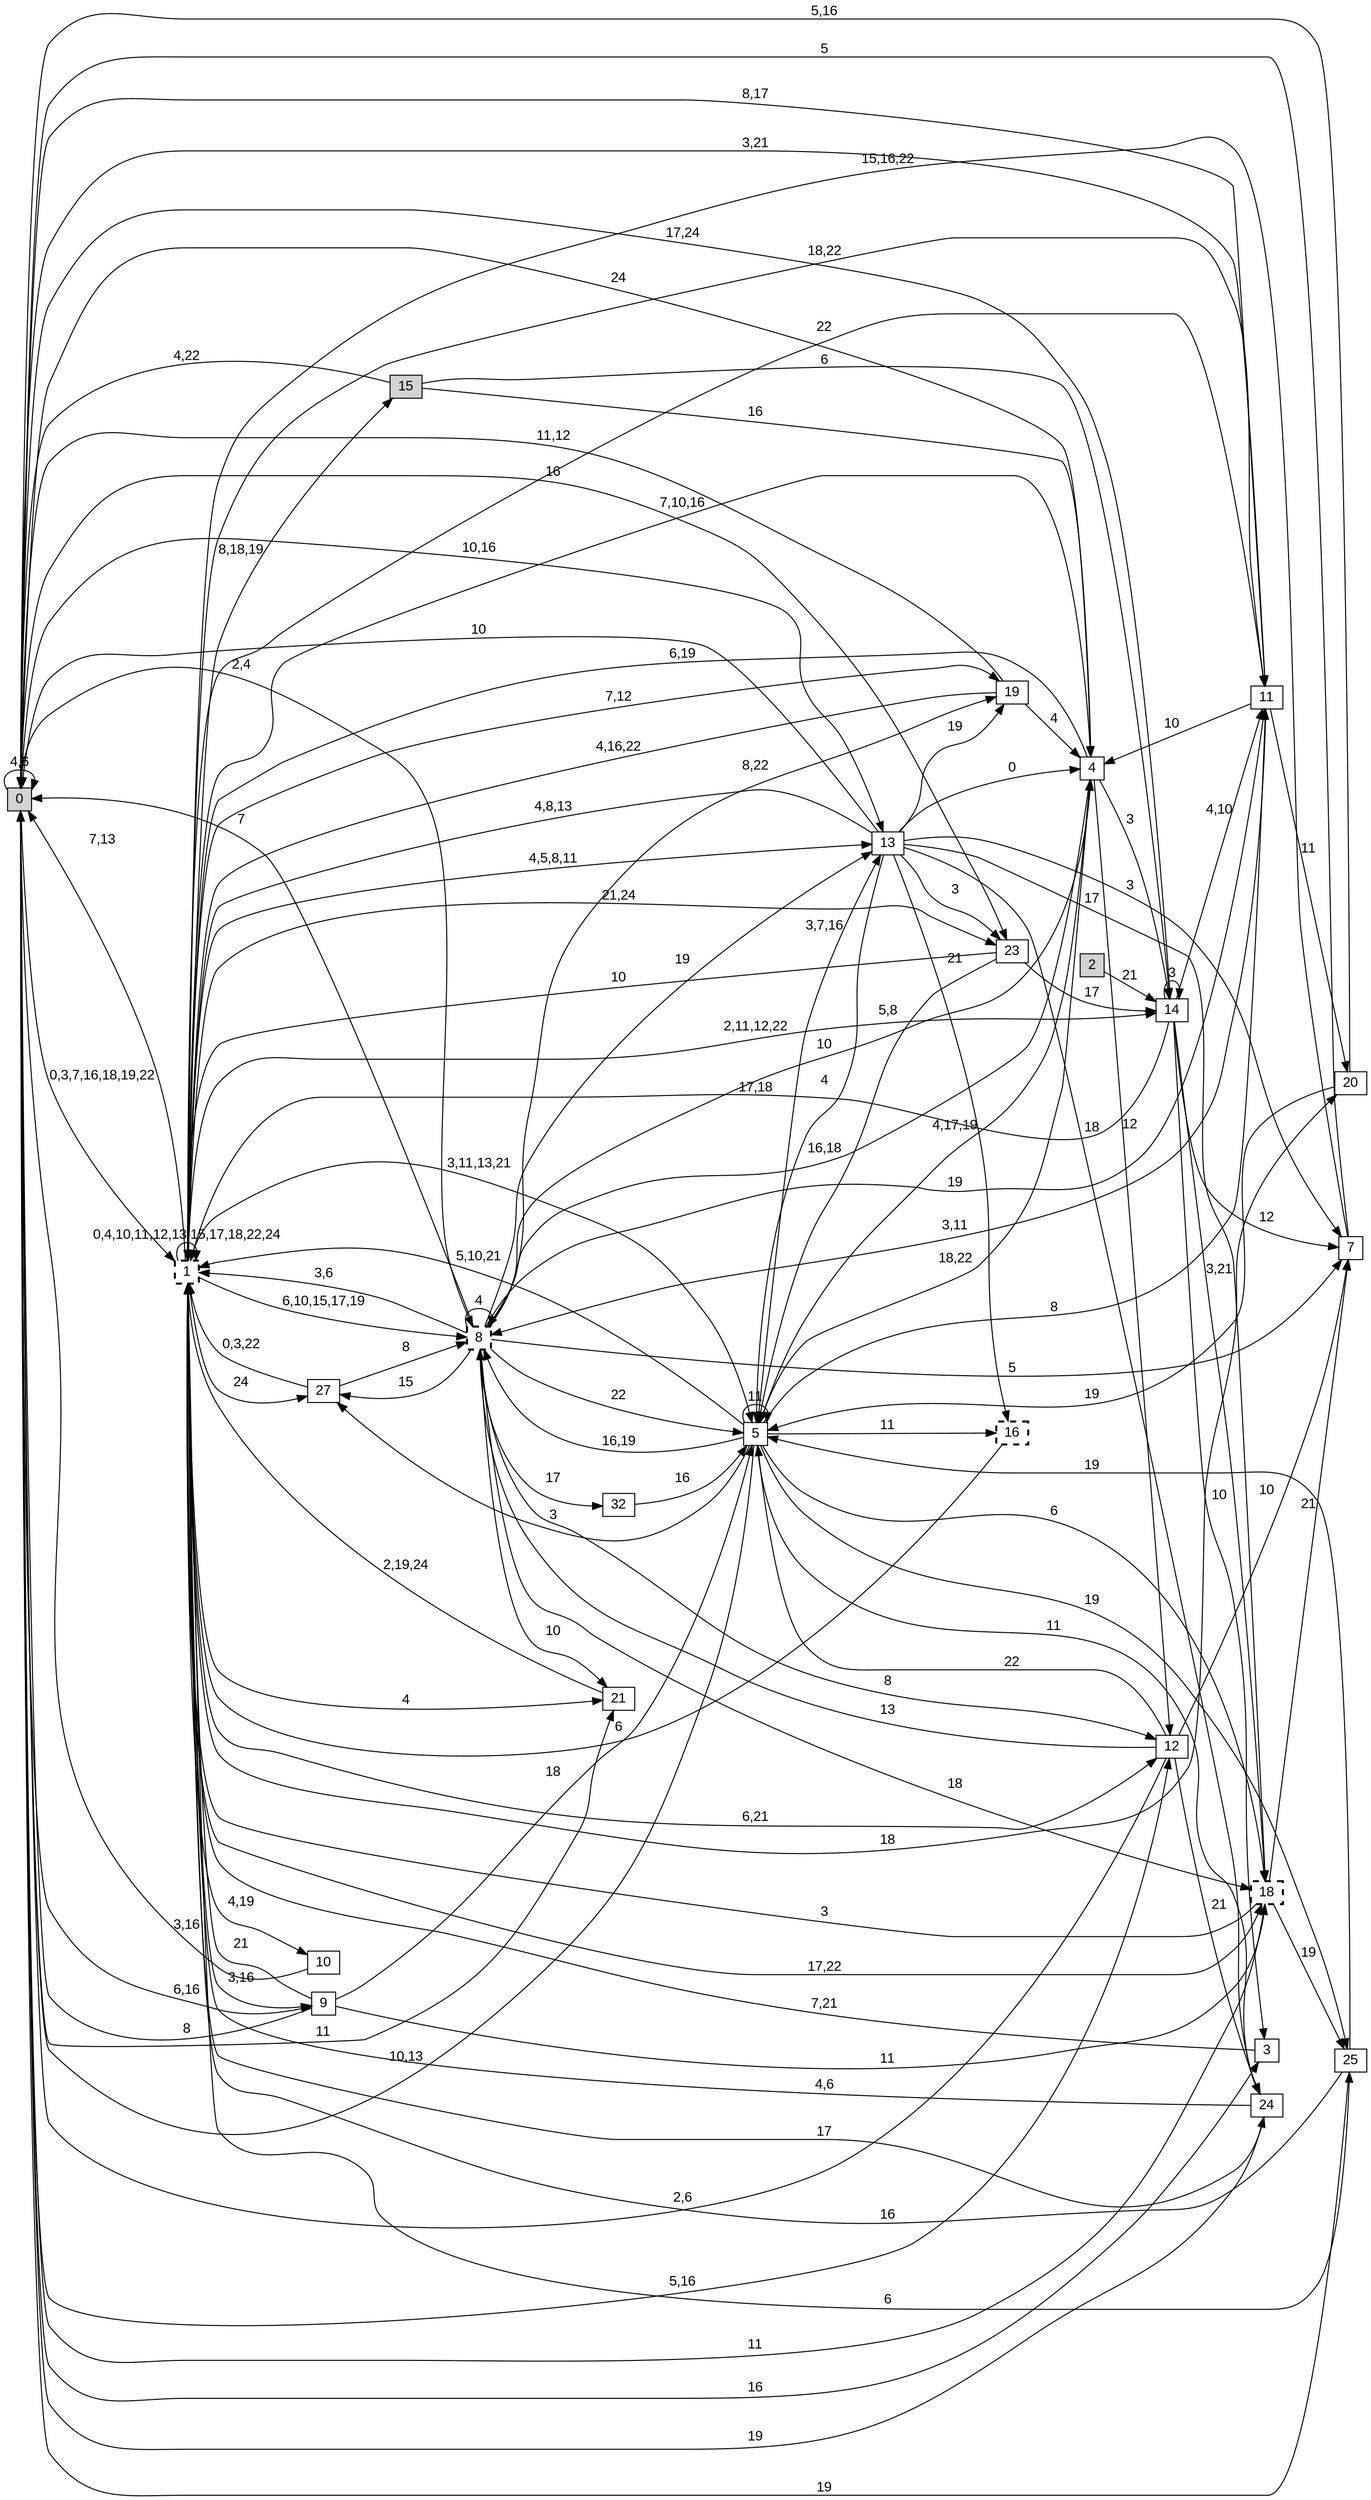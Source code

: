 digraph "NDFA" {
  rankdir=LR
  node [shape=box width=0.1 height=0.1 fontname=Arial]
  edge [fontname=Arial]
/* Estados */
 s0 [label="0" style="filled"] /* I:1 F:0 D:0 */
 s1 [label="1" style="bold,dashed"] /* I:0 F:1 D:0 */
 s2 [label="2" style="filled"] /* I:1 F:0 D:0 */
 s3 [label="3" ] /* I:0 F:0 D:0 */
 s4 [label="4" ] /* I:0 F:0 D:0 */
 s5 [label="5" ] /* I:0 F:0 D:0 */
 s7 [label="7" ] /* I:0 F:0 D:0 */
 s8 [label="8" style="bold,dashed"] /* I:0 F:1 D:0 */
 s9 [label="9" ] /* I:0 F:0 D:0 */
 s10 [label="10" ] /* I:0 F:0 D:0 */
 s11 [label="11" ] /* I:0 F:0 D:0 */
 s12 [label="12" ] /* I:0 F:0 D:0 */
 s13 [label="13" ] /* I:0 F:0 D:0 */
 s14 [label="14" ] /* I:0 F:0 D:0 */
 s15 [label="15" style="filled"] /* I:1 F:0 D:0 */
 s16 [label="16" style="bold,dashed"] /* I:0 F:1 D:0 */
 s18 [label="18" style="bold,dashed"] /* I:0 F:1 D:0 */
 s19 [label="19" ] /* I:0 F:0 D:0 */
 s20 [label="20" ] /* I:0 F:0 D:0 */
 s21 [label="21" ] /* I:0 F:0 D:0 */
 s23 [label="23" ] /* I:0 F:0 D:0 */
 s24 [label="24" ] /* I:0 F:0 D:0 */
 s25 [label="25" ] /* I:0 F:0 D:0 */
 s27 [label="27" ] /* I:0 F:0 D:0 */
 s32 [label="32" ] /* I:0 F:0 D:0 */
/* Transiciones */
  s0 -> s0 [label="4,6"]
  s0 -> s1 [label="0,3,7,16,18,19,22"]
  s0 -> s3 [label="16"]
  s0 -> s8 [label="2,4"]
  s0 -> s9 [label="6,16"]
  s0 -> s11 [label="8,17"]
  s0 -> s12 [label="5,16"]
  s0 -> s13 [label="10,16"]
  s0 -> s21 [label="11"]
  s0 -> s23 [label="16"]
  s1 -> s0 [label="7,13"]
  s1 -> s1 [label="0,4,10,11,12,13,15,17,18,22,24"]
  s1 -> s4 [label="7,10,16"]
  s1 -> s5 [label="3,11,13,21"]
  s1 -> s8 [label="6,10,15,17,19"]
  s1 -> s9 [label="3,16"]
  s1 -> s10 [label="4,19"]
  s1 -> s11 [label="18,22"]
  s1 -> s12 [label="6,21"]
  s1 -> s13 [label="4,5,8,11"]
  s1 -> s14 [label="2,11,12,22"]
  s1 -> s15 [label="8,18,19"]
  s1 -> s18 [label="17,22"]
  s1 -> s19 [label="7,12"]
  s1 -> s20 [label="18"]
  s1 -> s21 [label="4"]
  s1 -> s23 [label="21,24"]
  s1 -> s24 [label="17"]
  s1 -> s25 [label="6"]
  s1 -> s27 [label="24"]
  s2 -> s14 [label="21"]
  s3 -> s1 [label="7,21"]
  s4 -> s0 [label="24"]
  s4 -> s1 [label="6,19"]
  s4 -> s5 [label="18,22"]
  s4 -> s8 [label="16,18"]
  s4 -> s12 [label="12"]
  s4 -> s14 [label="3"]
  s5 -> s0 [label="10,13"]
  s5 -> s1 [label="5,10,21"]
  s5 -> s4 [label="4,17,19"]
  s5 -> s5 [label="11"]
  s5 -> s8 [label="16,19"]
  s5 -> s11 [label="8"]
  s5 -> s13 [label="3,7,16"]
  s5 -> s16 [label="11"]
  s5 -> s18 [label="6"]
  s5 -> s24 [label="11"]
  s5 -> s25 [label="19"]
  s5 -> s27 [label="3"]
  s7 -> s0 [label="5"]
  s7 -> s1 [label="15,16,22"]
  s8 -> s0 [label="7"]
  s8 -> s1 [label="3,6"]
  s8 -> s4 [label="10"]
  s8 -> s5 [label="22"]
  s8 -> s7 [label="5"]
  s8 -> s8 [label="4"]
  s8 -> s11 [label="19"]
  s8 -> s12 [label="8"]
  s8 -> s13 [label="19"]
  s8 -> s18 [label="18"]
  s8 -> s19 [label="8,22"]
  s8 -> s21 [label="10"]
  s8 -> s27 [label="15"]
  s8 -> s32 [label="17"]
  s9 -> s0 [label="8"]
  s9 -> s1 [label="21"]
  s9 -> s5 [label="18"]
  s9 -> s18 [label="11"]
  s10 -> s0 [label="3,16"]
  s11 -> s0 [label="3,21"]
  s11 -> s1 [label="22"]
  s11 -> s4 [label="10"]
  s11 -> s8 [label="3,11"]
  s11 -> s20 [label="11"]
  s12 -> s0 [label="2,6"]
  s12 -> s5 [label="22"]
  s12 -> s7 [label="10"]
  s12 -> s8 [label="13"]
  s12 -> s24 [label="21"]
  s13 -> s0 [label="10"]
  s13 -> s1 [label="4,8,13"]
  s13 -> s4 [label="0"]
  s13 -> s5 [label="4"]
  s13 -> s7 [label="3"]
  s13 -> s16 [label="21"]
  s13 -> s18 [label="17"]
  s13 -> s19 [label="19"]
  s13 -> s23 [label="3"]
  s13 -> s24 [label="18"]
  s14 -> s0 [label="17,24"]
  s14 -> s1 [label="17,18"]
  s14 -> s3 [label="10"]
  s14 -> s7 [label="12"]
  s14 -> s11 [label="4,10"]
  s14 -> s14 [label="3"]
  s14 -> s18 [label="3,21"]
  s15 -> s0 [label="4,22"]
  s15 -> s4 [label="16"]
  s15 -> s14 [label="6"]
  s16 -> s1 [label="6"]
  s18 -> s0 [label="11"]
  s18 -> s1 [label="3"]
  s18 -> s7 [label="21"]
  s18 -> s25 [label="19"]
  s19 -> s0 [label="11,12"]
  s19 -> s1 [label="4,16,22"]
  s19 -> s4 [label="4"]
  s20 -> s0 [label="5,16"]
  s20 -> s5 [label="19"]
  s21 -> s1 [label="2,19,24"]
  s23 -> s1 [label="10"]
  s23 -> s5 [label="5,8"]
  s23 -> s14 [label="17"]
  s24 -> s0 [label="19"]
  s24 -> s1 [label="4,6"]
  s25 -> s0 [label="19"]
  s25 -> s1 [label="16"]
  s25 -> s5 [label="19"]
  s27 -> s1 [label="0,3,22"]
  s27 -> s8 [label="8"]
  s32 -> s5 [label="16"]
}
